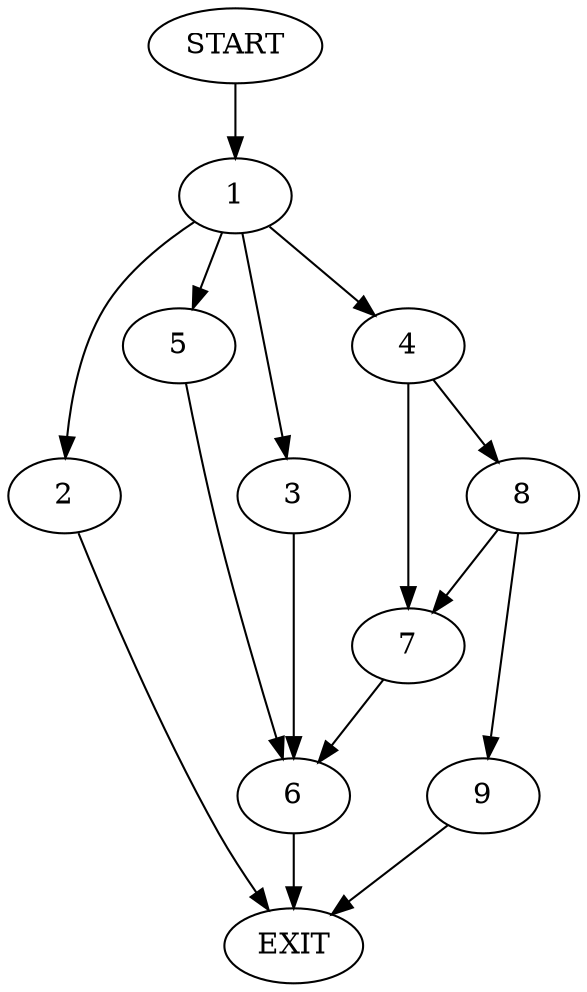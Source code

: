 digraph {
0 [label="START"]
10 [label="EXIT"]
0 -> 1
1 -> 2
1 -> 3
1 -> 4
1 -> 5
5 -> 6
4 -> 7
4 -> 8
3 -> 6
2 -> 10
7 -> 6
8 -> 9
8 -> 7
9 -> 10
6 -> 10
}
